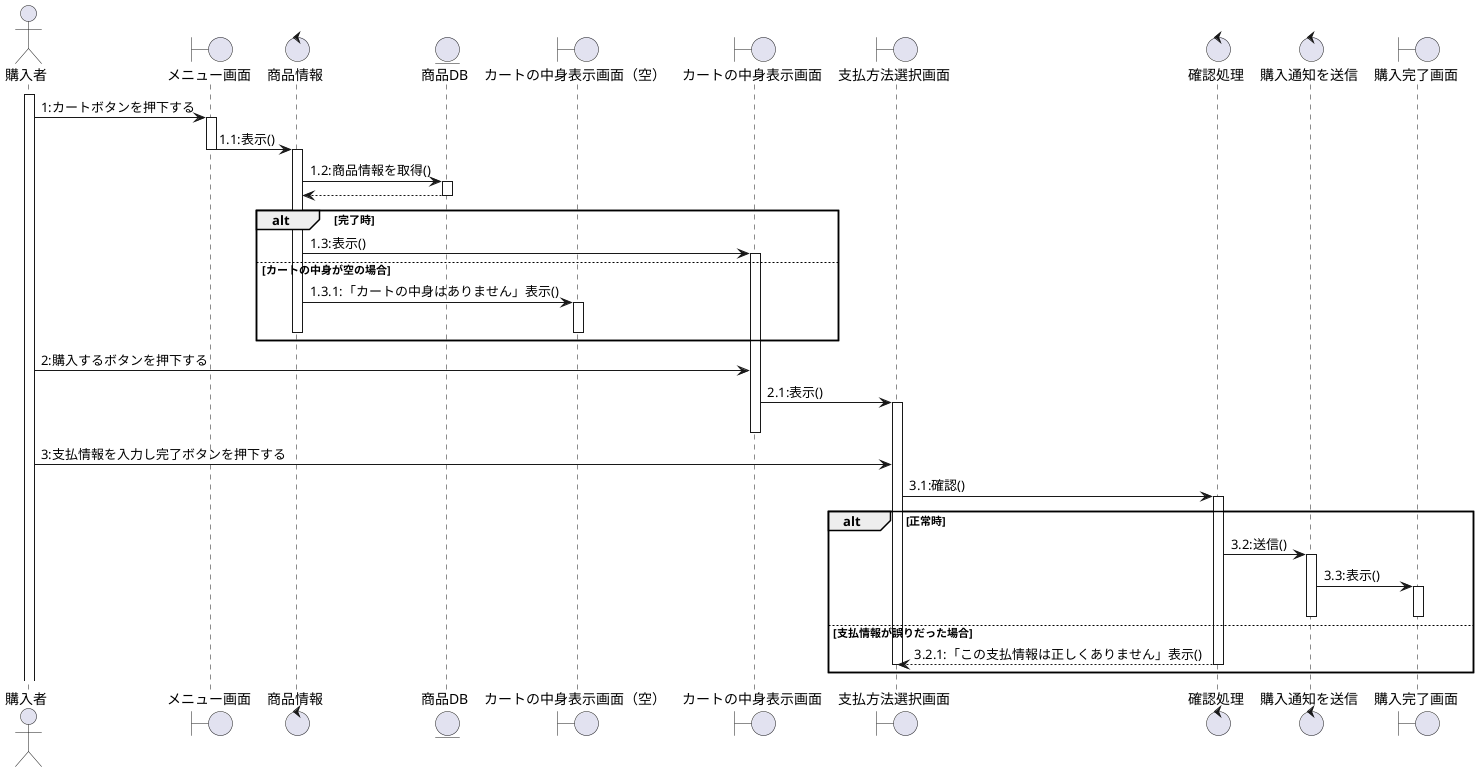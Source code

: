 @startuml

actor 購入者
boundary メニュー画面
control 商品情報
entity 商品DB
boundary "カートの中身表示画面（空）"
boundary カートの中身表示画面
boundary 支払方法選択画面
control 確認処理
control 購入通知を送信
boundary 購入完了画面

activate 購入者
購入者 -> メニュー画面:1:カートボタンを押下する
activate メニュー画面
メニュー画面 -> 商品情報:1.1:表示()
deactivate メニュー画面
activate 商品情報
商品情報 -> 商品DB:1.2:商品情報を取得()
activate 商品DB
商品DB --> 商品情報:
deactivate 商品DB
alt 完了時
商品情報 -> カートの中身表示画面:1.3:表示()
activate カートの中身表示画面
else カートの中身が空の場合
    商品情報 -> "カートの中身表示画面（空）" :1.3.1:「カートの中身はありません」表示()
    activate "カートの中身表示画面（空）"
    deactivate "カートの中身表示画面（空）"
    deactivate 商品情報
end
deactivate 商品情報
購入者 -> カートの中身表示画面:2:購入するボタンを押下する
カートの中身表示画面 -> 支払方法選択画面:2.1:表示()
activate 支払方法選択画面
deactivate カートの中身表示画面
購入者 -> 支払方法選択画面:3:支払情報を入力し完了ボタンを押下する
支払方法選択画面 -> 確認処理:3.1:確認()
activate 確認処理
alt 正常時
    確認処理 -> 購入通知を送信:3.2:送信()
    activate 購入通知を送信
    購入通知を送信 -> 購入完了画面:3.3:表示()
    activate 購入完了画面
    deactivate 購入通知を送信
    deactivate 購入完了画面
else 支払情報が誤りだった場合
    確認処理 --> 支払方法選択画面:3.2.1:「この支払情報は正しくありません」表示()
    deactivate 支払方法選択画面
    deactivate 確認処理
end

@enduml